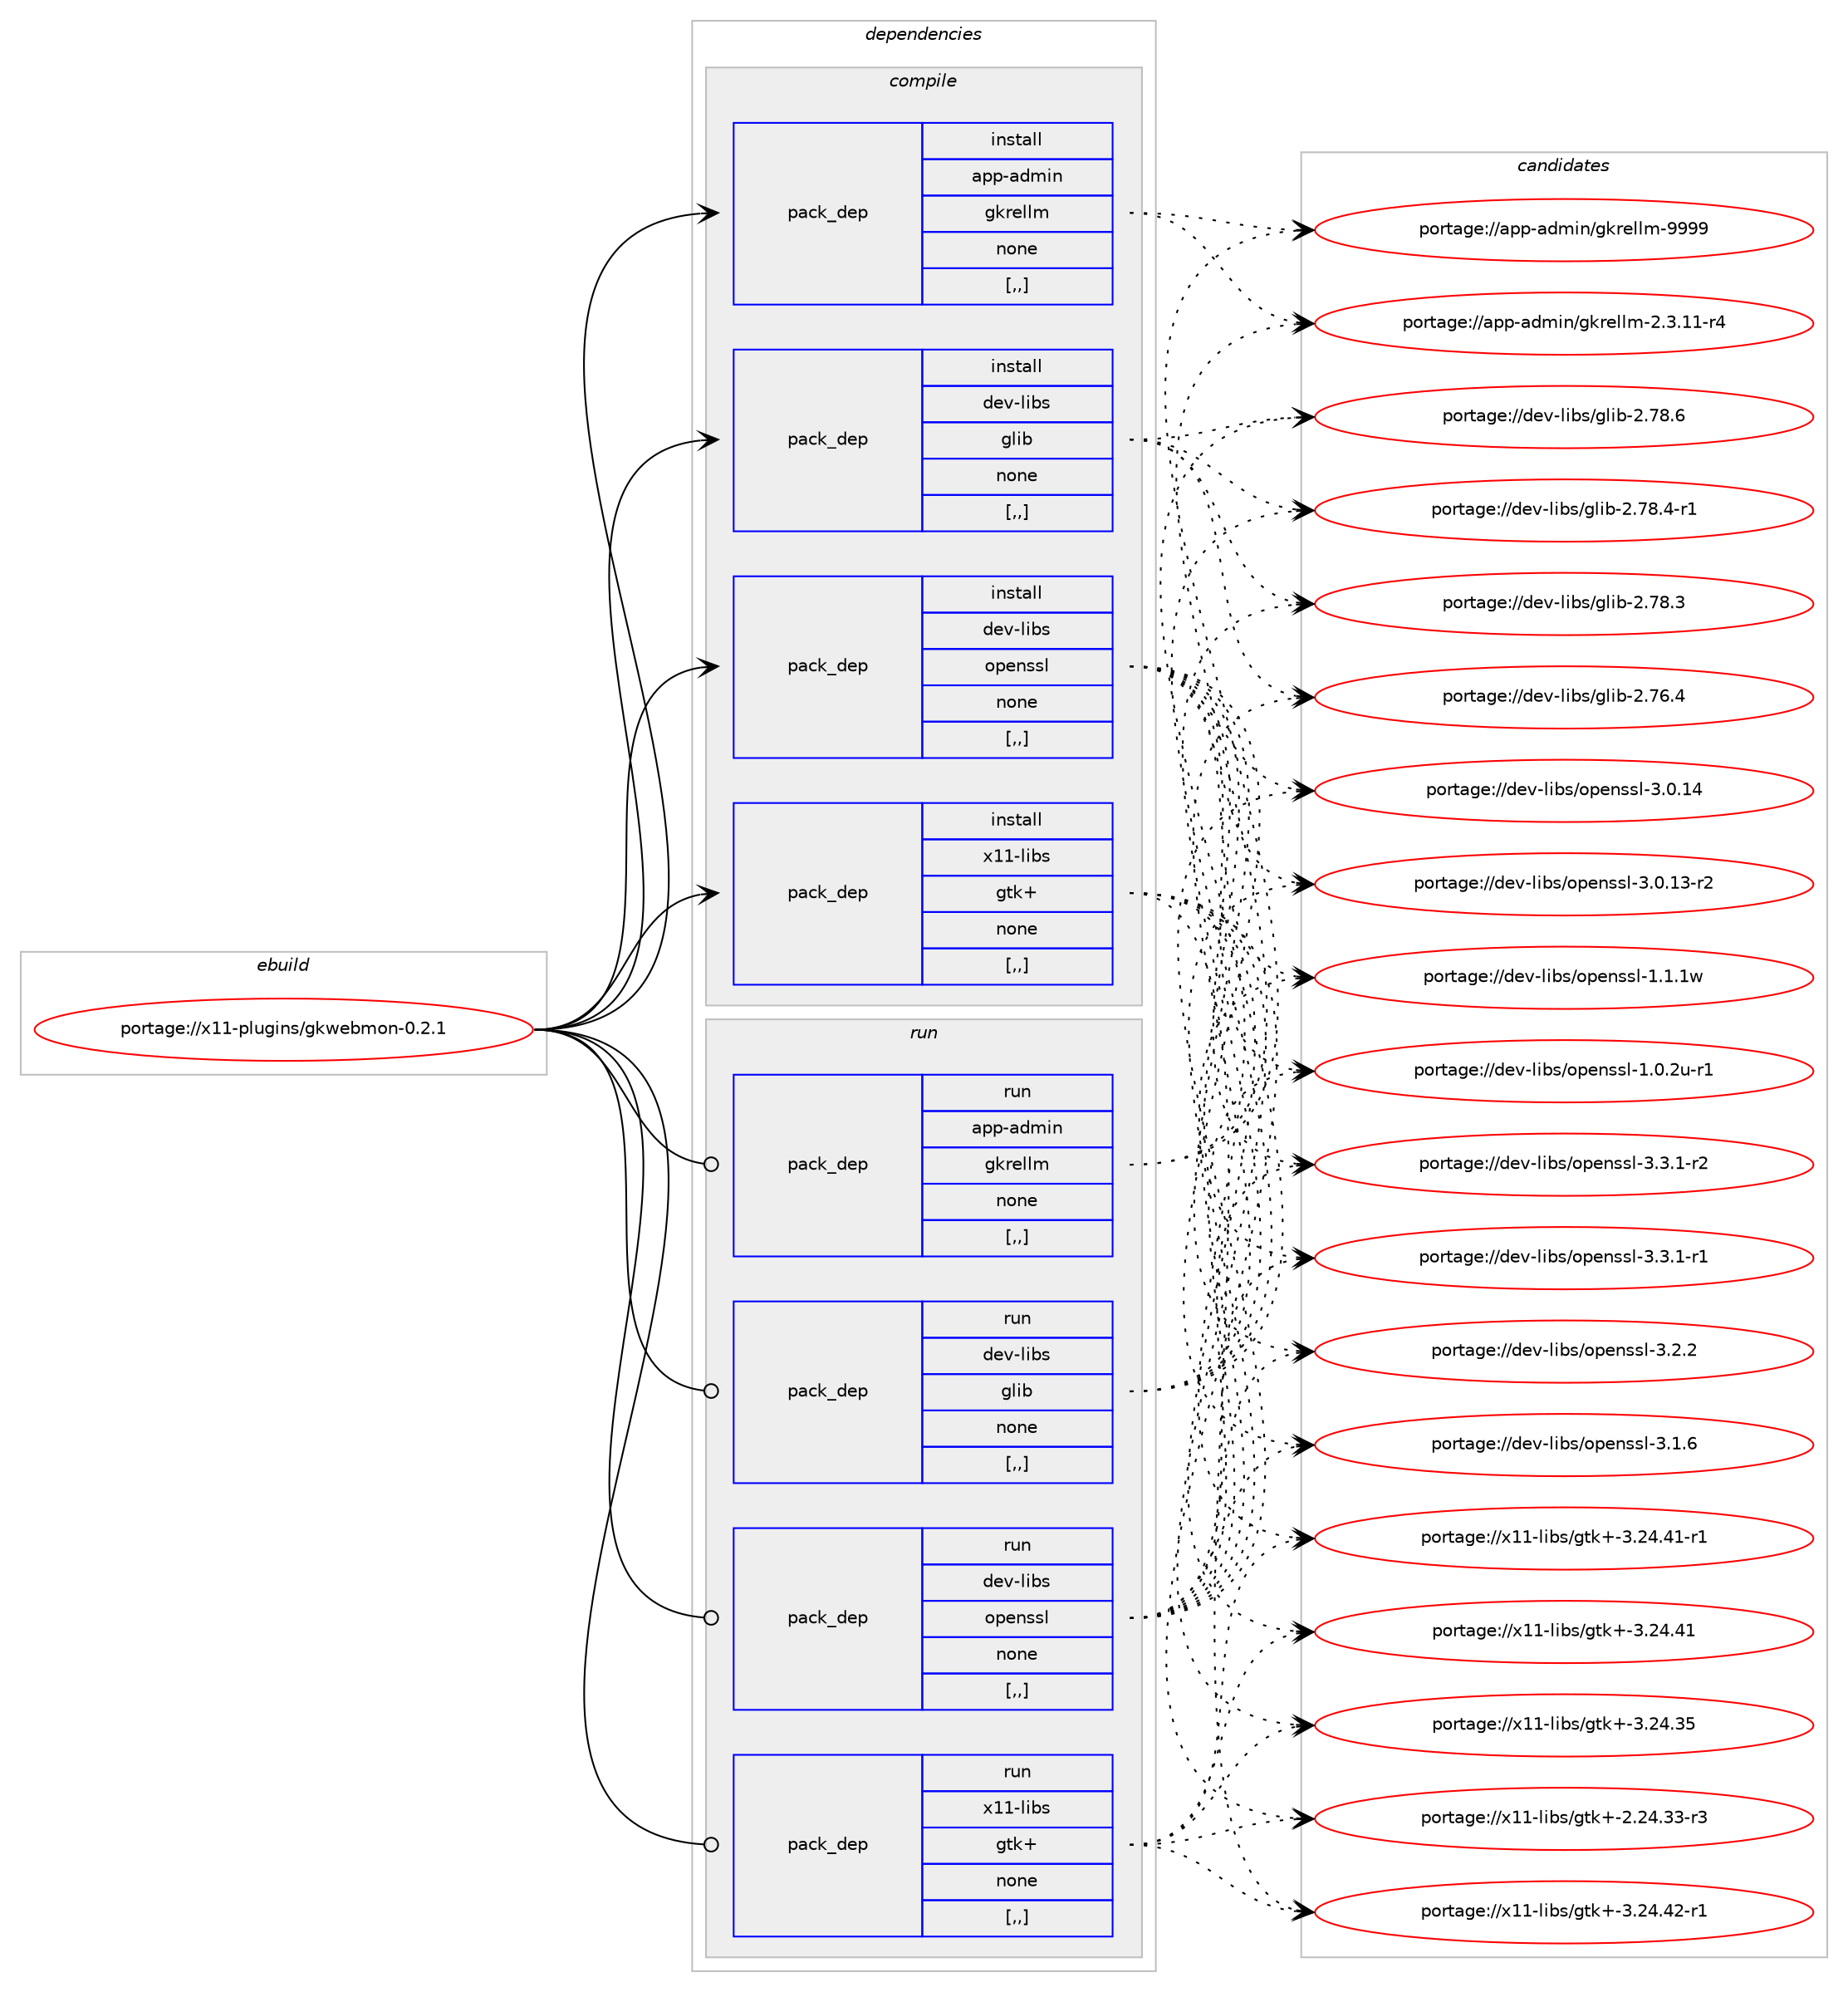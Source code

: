 digraph prolog {

# *************
# Graph options
# *************

newrank=true;
concentrate=true;
compound=true;
graph [rankdir=LR,fontname=Helvetica,fontsize=10,ranksep=1.5];#, ranksep=2.5, nodesep=0.2];
edge  [arrowhead=vee];
node  [fontname=Helvetica,fontsize=10];

# **********
# The ebuild
# **********

subgraph cluster_leftcol {
color=gray;
label=<<i>ebuild</i>>;
id [label="portage://x11-plugins/gkwebmon-0.2.1", color=red, width=4, href="../x11-plugins/gkwebmon-0.2.1.svg"];
}

# ****************
# The dependencies
# ****************

subgraph cluster_midcol {
color=gray;
label=<<i>dependencies</i>>;
subgraph cluster_compile {
fillcolor="#eeeeee";
style=filled;
label=<<i>compile</i>>;
subgraph pack2797 {
dependency3425 [label=<<TABLE BORDER="0" CELLBORDER="1" CELLSPACING="0" CELLPADDING="4" WIDTH="220"><TR><TD ROWSPAN="6" CELLPADDING="30">pack_dep</TD></TR><TR><TD WIDTH="110">install</TD></TR><TR><TD>app-admin</TD></TR><TR><TD>gkrellm</TD></TR><TR><TD>none</TD></TR><TR><TD>[,,]</TD></TR></TABLE>>, shape=none, color=blue];
}
id:e -> dependency3425:w [weight=20,style="solid",arrowhead="vee"];
subgraph pack2798 {
dependency3426 [label=<<TABLE BORDER="0" CELLBORDER="1" CELLSPACING="0" CELLPADDING="4" WIDTH="220"><TR><TD ROWSPAN="6" CELLPADDING="30">pack_dep</TD></TR><TR><TD WIDTH="110">install</TD></TR><TR><TD>dev-libs</TD></TR><TR><TD>glib</TD></TR><TR><TD>none</TD></TR><TR><TD>[,,]</TD></TR></TABLE>>, shape=none, color=blue];
}
id:e -> dependency3426:w [weight=20,style="solid",arrowhead="vee"];
subgraph pack2799 {
dependency3427 [label=<<TABLE BORDER="0" CELLBORDER="1" CELLSPACING="0" CELLPADDING="4" WIDTH="220"><TR><TD ROWSPAN="6" CELLPADDING="30">pack_dep</TD></TR><TR><TD WIDTH="110">install</TD></TR><TR><TD>dev-libs</TD></TR><TR><TD>openssl</TD></TR><TR><TD>none</TD></TR><TR><TD>[,,]</TD></TR></TABLE>>, shape=none, color=blue];
}
id:e -> dependency3427:w [weight=20,style="solid",arrowhead="vee"];
subgraph pack2800 {
dependency3428 [label=<<TABLE BORDER="0" CELLBORDER="1" CELLSPACING="0" CELLPADDING="4" WIDTH="220"><TR><TD ROWSPAN="6" CELLPADDING="30">pack_dep</TD></TR><TR><TD WIDTH="110">install</TD></TR><TR><TD>x11-libs</TD></TR><TR><TD>gtk+</TD></TR><TR><TD>none</TD></TR><TR><TD>[,,]</TD></TR></TABLE>>, shape=none, color=blue];
}
id:e -> dependency3428:w [weight=20,style="solid",arrowhead="vee"];
}
subgraph cluster_compileandrun {
fillcolor="#eeeeee";
style=filled;
label=<<i>compile and run</i>>;
}
subgraph cluster_run {
fillcolor="#eeeeee";
style=filled;
label=<<i>run</i>>;
subgraph pack2801 {
dependency3429 [label=<<TABLE BORDER="0" CELLBORDER="1" CELLSPACING="0" CELLPADDING="4" WIDTH="220"><TR><TD ROWSPAN="6" CELLPADDING="30">pack_dep</TD></TR><TR><TD WIDTH="110">run</TD></TR><TR><TD>app-admin</TD></TR><TR><TD>gkrellm</TD></TR><TR><TD>none</TD></TR><TR><TD>[,,]</TD></TR></TABLE>>, shape=none, color=blue];
}
id:e -> dependency3429:w [weight=20,style="solid",arrowhead="odot"];
subgraph pack2802 {
dependency3430 [label=<<TABLE BORDER="0" CELLBORDER="1" CELLSPACING="0" CELLPADDING="4" WIDTH="220"><TR><TD ROWSPAN="6" CELLPADDING="30">pack_dep</TD></TR><TR><TD WIDTH="110">run</TD></TR><TR><TD>dev-libs</TD></TR><TR><TD>glib</TD></TR><TR><TD>none</TD></TR><TR><TD>[,,]</TD></TR></TABLE>>, shape=none, color=blue];
}
id:e -> dependency3430:w [weight=20,style="solid",arrowhead="odot"];
subgraph pack2803 {
dependency3431 [label=<<TABLE BORDER="0" CELLBORDER="1" CELLSPACING="0" CELLPADDING="4" WIDTH="220"><TR><TD ROWSPAN="6" CELLPADDING="30">pack_dep</TD></TR><TR><TD WIDTH="110">run</TD></TR><TR><TD>dev-libs</TD></TR><TR><TD>openssl</TD></TR><TR><TD>none</TD></TR><TR><TD>[,,]</TD></TR></TABLE>>, shape=none, color=blue];
}
id:e -> dependency3431:w [weight=20,style="solid",arrowhead="odot"];
subgraph pack2804 {
dependency3432 [label=<<TABLE BORDER="0" CELLBORDER="1" CELLSPACING="0" CELLPADDING="4" WIDTH="220"><TR><TD ROWSPAN="6" CELLPADDING="30">pack_dep</TD></TR><TR><TD WIDTH="110">run</TD></TR><TR><TD>x11-libs</TD></TR><TR><TD>gtk+</TD></TR><TR><TD>none</TD></TR><TR><TD>[,,]</TD></TR></TABLE>>, shape=none, color=blue];
}
id:e -> dependency3432:w [weight=20,style="solid",arrowhead="odot"];
}
}

# **************
# The candidates
# **************

subgraph cluster_choices {
rank=same;
color=gray;
label=<<i>candidates</i>>;

subgraph choice2797 {
color=black;
nodesep=1;
choice971121124597100109105110471031071141011081081094557575757 [label="portage://app-admin/gkrellm-9999", color=red, width=4,href="../app-admin/gkrellm-9999.svg"];
choice97112112459710010910511047103107114101108108109455046514649494511452 [label="portage://app-admin/gkrellm-2.3.11-r4", color=red, width=4,href="../app-admin/gkrellm-2.3.11-r4.svg"];
dependency3425:e -> choice971121124597100109105110471031071141011081081094557575757:w [style=dotted,weight="100"];
dependency3425:e -> choice97112112459710010910511047103107114101108108109455046514649494511452:w [style=dotted,weight="100"];
}
subgraph choice2798 {
color=black;
nodesep=1;
choice1001011184510810598115471031081059845504655564654 [label="portage://dev-libs/glib-2.78.6", color=red, width=4,href="../dev-libs/glib-2.78.6.svg"];
choice10010111845108105981154710310810598455046555646524511449 [label="portage://dev-libs/glib-2.78.4-r1", color=red, width=4,href="../dev-libs/glib-2.78.4-r1.svg"];
choice1001011184510810598115471031081059845504655564651 [label="portage://dev-libs/glib-2.78.3", color=red, width=4,href="../dev-libs/glib-2.78.3.svg"];
choice1001011184510810598115471031081059845504655544652 [label="portage://dev-libs/glib-2.76.4", color=red, width=4,href="../dev-libs/glib-2.76.4.svg"];
dependency3426:e -> choice1001011184510810598115471031081059845504655564654:w [style=dotted,weight="100"];
dependency3426:e -> choice10010111845108105981154710310810598455046555646524511449:w [style=dotted,weight="100"];
dependency3426:e -> choice1001011184510810598115471031081059845504655564651:w [style=dotted,weight="100"];
dependency3426:e -> choice1001011184510810598115471031081059845504655544652:w [style=dotted,weight="100"];
}
subgraph choice2799 {
color=black;
nodesep=1;
choice1001011184510810598115471111121011101151151084551465146494511450 [label="portage://dev-libs/openssl-3.3.1-r2", color=red, width=4,href="../dev-libs/openssl-3.3.1-r2.svg"];
choice1001011184510810598115471111121011101151151084551465146494511449 [label="portage://dev-libs/openssl-3.3.1-r1", color=red, width=4,href="../dev-libs/openssl-3.3.1-r1.svg"];
choice100101118451081059811547111112101110115115108455146504650 [label="portage://dev-libs/openssl-3.2.2", color=red, width=4,href="../dev-libs/openssl-3.2.2.svg"];
choice100101118451081059811547111112101110115115108455146494654 [label="portage://dev-libs/openssl-3.1.6", color=red, width=4,href="../dev-libs/openssl-3.1.6.svg"];
choice10010111845108105981154711111210111011511510845514648464952 [label="portage://dev-libs/openssl-3.0.14", color=red, width=4,href="../dev-libs/openssl-3.0.14.svg"];
choice100101118451081059811547111112101110115115108455146484649514511450 [label="portage://dev-libs/openssl-3.0.13-r2", color=red, width=4,href="../dev-libs/openssl-3.0.13-r2.svg"];
choice100101118451081059811547111112101110115115108454946494649119 [label="portage://dev-libs/openssl-1.1.1w", color=red, width=4,href="../dev-libs/openssl-1.1.1w.svg"];
choice1001011184510810598115471111121011101151151084549464846501174511449 [label="portage://dev-libs/openssl-1.0.2u-r1", color=red, width=4,href="../dev-libs/openssl-1.0.2u-r1.svg"];
dependency3427:e -> choice1001011184510810598115471111121011101151151084551465146494511450:w [style=dotted,weight="100"];
dependency3427:e -> choice1001011184510810598115471111121011101151151084551465146494511449:w [style=dotted,weight="100"];
dependency3427:e -> choice100101118451081059811547111112101110115115108455146504650:w [style=dotted,weight="100"];
dependency3427:e -> choice100101118451081059811547111112101110115115108455146494654:w [style=dotted,weight="100"];
dependency3427:e -> choice10010111845108105981154711111210111011511510845514648464952:w [style=dotted,weight="100"];
dependency3427:e -> choice100101118451081059811547111112101110115115108455146484649514511450:w [style=dotted,weight="100"];
dependency3427:e -> choice100101118451081059811547111112101110115115108454946494649119:w [style=dotted,weight="100"];
dependency3427:e -> choice1001011184510810598115471111121011101151151084549464846501174511449:w [style=dotted,weight="100"];
}
subgraph choice2800 {
color=black;
nodesep=1;
choice12049494510810598115471031161074345514650524652504511449 [label="portage://x11-libs/gtk+-3.24.42-r1", color=red, width=4,href="../x11-libs/gtk+-3.24.42-r1.svg"];
choice12049494510810598115471031161074345514650524652494511449 [label="portage://x11-libs/gtk+-3.24.41-r1", color=red, width=4,href="../x11-libs/gtk+-3.24.41-r1.svg"];
choice1204949451081059811547103116107434551465052465249 [label="portage://x11-libs/gtk+-3.24.41", color=red, width=4,href="../x11-libs/gtk+-3.24.41.svg"];
choice1204949451081059811547103116107434551465052465153 [label="portage://x11-libs/gtk+-3.24.35", color=red, width=4,href="../x11-libs/gtk+-3.24.35.svg"];
choice12049494510810598115471031161074345504650524651514511451 [label="portage://x11-libs/gtk+-2.24.33-r3", color=red, width=4,href="../x11-libs/gtk+-2.24.33-r3.svg"];
dependency3428:e -> choice12049494510810598115471031161074345514650524652504511449:w [style=dotted,weight="100"];
dependency3428:e -> choice12049494510810598115471031161074345514650524652494511449:w [style=dotted,weight="100"];
dependency3428:e -> choice1204949451081059811547103116107434551465052465249:w [style=dotted,weight="100"];
dependency3428:e -> choice1204949451081059811547103116107434551465052465153:w [style=dotted,weight="100"];
dependency3428:e -> choice12049494510810598115471031161074345504650524651514511451:w [style=dotted,weight="100"];
}
subgraph choice2801 {
color=black;
nodesep=1;
choice971121124597100109105110471031071141011081081094557575757 [label="portage://app-admin/gkrellm-9999", color=red, width=4,href="../app-admin/gkrellm-9999.svg"];
choice97112112459710010910511047103107114101108108109455046514649494511452 [label="portage://app-admin/gkrellm-2.3.11-r4", color=red, width=4,href="../app-admin/gkrellm-2.3.11-r4.svg"];
dependency3429:e -> choice971121124597100109105110471031071141011081081094557575757:w [style=dotted,weight="100"];
dependency3429:e -> choice97112112459710010910511047103107114101108108109455046514649494511452:w [style=dotted,weight="100"];
}
subgraph choice2802 {
color=black;
nodesep=1;
choice1001011184510810598115471031081059845504655564654 [label="portage://dev-libs/glib-2.78.6", color=red, width=4,href="../dev-libs/glib-2.78.6.svg"];
choice10010111845108105981154710310810598455046555646524511449 [label="portage://dev-libs/glib-2.78.4-r1", color=red, width=4,href="../dev-libs/glib-2.78.4-r1.svg"];
choice1001011184510810598115471031081059845504655564651 [label="portage://dev-libs/glib-2.78.3", color=red, width=4,href="../dev-libs/glib-2.78.3.svg"];
choice1001011184510810598115471031081059845504655544652 [label="portage://dev-libs/glib-2.76.4", color=red, width=4,href="../dev-libs/glib-2.76.4.svg"];
dependency3430:e -> choice1001011184510810598115471031081059845504655564654:w [style=dotted,weight="100"];
dependency3430:e -> choice10010111845108105981154710310810598455046555646524511449:w [style=dotted,weight="100"];
dependency3430:e -> choice1001011184510810598115471031081059845504655564651:w [style=dotted,weight="100"];
dependency3430:e -> choice1001011184510810598115471031081059845504655544652:w [style=dotted,weight="100"];
}
subgraph choice2803 {
color=black;
nodesep=1;
choice1001011184510810598115471111121011101151151084551465146494511450 [label="portage://dev-libs/openssl-3.3.1-r2", color=red, width=4,href="../dev-libs/openssl-3.3.1-r2.svg"];
choice1001011184510810598115471111121011101151151084551465146494511449 [label="portage://dev-libs/openssl-3.3.1-r1", color=red, width=4,href="../dev-libs/openssl-3.3.1-r1.svg"];
choice100101118451081059811547111112101110115115108455146504650 [label="portage://dev-libs/openssl-3.2.2", color=red, width=4,href="../dev-libs/openssl-3.2.2.svg"];
choice100101118451081059811547111112101110115115108455146494654 [label="portage://dev-libs/openssl-3.1.6", color=red, width=4,href="../dev-libs/openssl-3.1.6.svg"];
choice10010111845108105981154711111210111011511510845514648464952 [label="portage://dev-libs/openssl-3.0.14", color=red, width=4,href="../dev-libs/openssl-3.0.14.svg"];
choice100101118451081059811547111112101110115115108455146484649514511450 [label="portage://dev-libs/openssl-3.0.13-r2", color=red, width=4,href="../dev-libs/openssl-3.0.13-r2.svg"];
choice100101118451081059811547111112101110115115108454946494649119 [label="portage://dev-libs/openssl-1.1.1w", color=red, width=4,href="../dev-libs/openssl-1.1.1w.svg"];
choice1001011184510810598115471111121011101151151084549464846501174511449 [label="portage://dev-libs/openssl-1.0.2u-r1", color=red, width=4,href="../dev-libs/openssl-1.0.2u-r1.svg"];
dependency3431:e -> choice1001011184510810598115471111121011101151151084551465146494511450:w [style=dotted,weight="100"];
dependency3431:e -> choice1001011184510810598115471111121011101151151084551465146494511449:w [style=dotted,weight="100"];
dependency3431:e -> choice100101118451081059811547111112101110115115108455146504650:w [style=dotted,weight="100"];
dependency3431:e -> choice100101118451081059811547111112101110115115108455146494654:w [style=dotted,weight="100"];
dependency3431:e -> choice10010111845108105981154711111210111011511510845514648464952:w [style=dotted,weight="100"];
dependency3431:e -> choice100101118451081059811547111112101110115115108455146484649514511450:w [style=dotted,weight="100"];
dependency3431:e -> choice100101118451081059811547111112101110115115108454946494649119:w [style=dotted,weight="100"];
dependency3431:e -> choice1001011184510810598115471111121011101151151084549464846501174511449:w [style=dotted,weight="100"];
}
subgraph choice2804 {
color=black;
nodesep=1;
choice12049494510810598115471031161074345514650524652504511449 [label="portage://x11-libs/gtk+-3.24.42-r1", color=red, width=4,href="../x11-libs/gtk+-3.24.42-r1.svg"];
choice12049494510810598115471031161074345514650524652494511449 [label="portage://x11-libs/gtk+-3.24.41-r1", color=red, width=4,href="../x11-libs/gtk+-3.24.41-r1.svg"];
choice1204949451081059811547103116107434551465052465249 [label="portage://x11-libs/gtk+-3.24.41", color=red, width=4,href="../x11-libs/gtk+-3.24.41.svg"];
choice1204949451081059811547103116107434551465052465153 [label="portage://x11-libs/gtk+-3.24.35", color=red, width=4,href="../x11-libs/gtk+-3.24.35.svg"];
choice12049494510810598115471031161074345504650524651514511451 [label="portage://x11-libs/gtk+-2.24.33-r3", color=red, width=4,href="../x11-libs/gtk+-2.24.33-r3.svg"];
dependency3432:e -> choice12049494510810598115471031161074345514650524652504511449:w [style=dotted,weight="100"];
dependency3432:e -> choice12049494510810598115471031161074345514650524652494511449:w [style=dotted,weight="100"];
dependency3432:e -> choice1204949451081059811547103116107434551465052465249:w [style=dotted,weight="100"];
dependency3432:e -> choice1204949451081059811547103116107434551465052465153:w [style=dotted,weight="100"];
dependency3432:e -> choice12049494510810598115471031161074345504650524651514511451:w [style=dotted,weight="100"];
}
}

}

